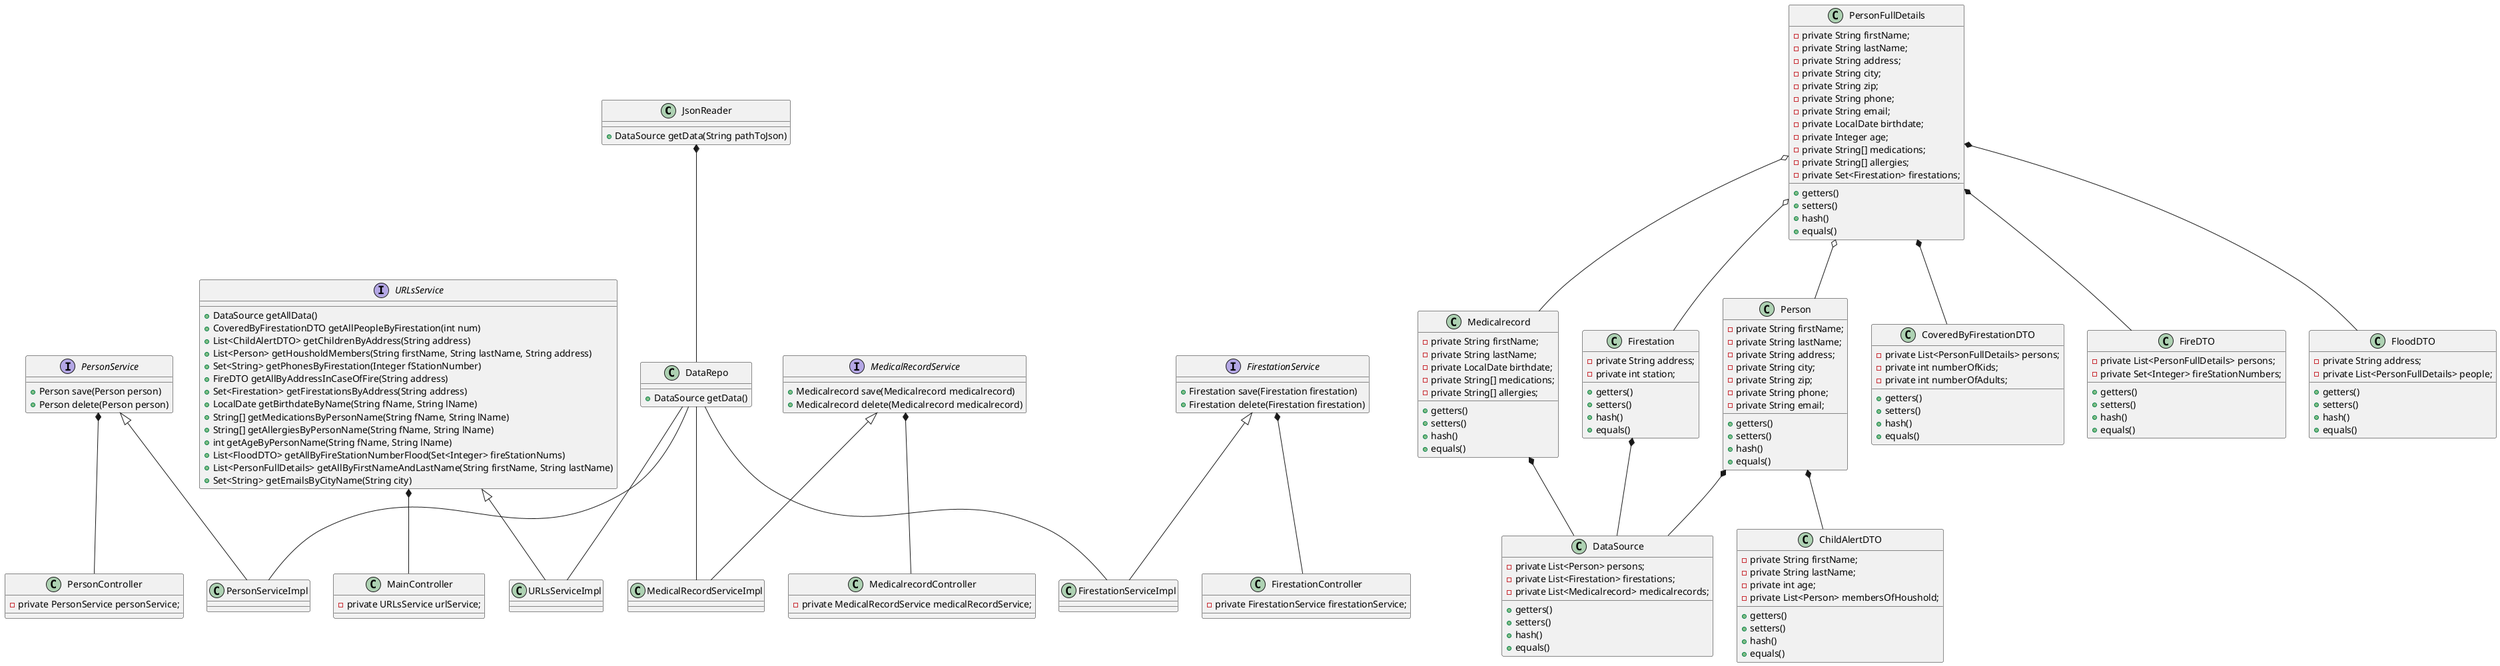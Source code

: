 @startuml
class JsonReader {
  +DataSource getData(String pathToJson)
}

class DataRepo {
  +DataSource getData()
}

JsonReader *-- DataRepo

class PersonServiceImpl 
interface PersonService {
    +Person save(Person person)
    +Person delete(Person person)
}
PersonService <|-- PersonServiceImpl

class URLsServiceImpl 
interface URLsService {
    +DataSource getAllData()
    +CoveredByFirestationDTO getAllPeopleByFirestation(int num)
    +List<ChildAlertDTO> getChildrenByAddress(String address)
    +List<Person> getHousholdMembers(String firstName, String lastName, String address)
    +Set<String> getPhonesByFirestation(Integer fStationNumber)
    +FireDTO getAllByAddressInCaseOfFire(String address)
    +Set<Firestation> getFirestationsByAddress(String address)
    +LocalDate getBirthdateByName(String fName, String lName)
    +String[] getMedicationsByPersonName(String fName, String lName)
    +String[] getAllergiesByPersonName(String fName, String lName)
    +int getAgeByPersonName(String fName, String lName)
    +List<FloodDTO> getAllByFireStationNumberFlood(Set<Integer> fireStationNums)
    +List<PersonFullDetails> getAllByFirstNameAndLastName(String firstName, String lastName)
    +Set<String> getEmailsByCityName(String city)
}
URLsService <|-- URLsServiceImpl

class MedicalRecordServiceImpl 
interface MedicalRecordService {
    +Medicalrecord save(Medicalrecord medicalrecord)
    +Medicalrecord delete(Medicalrecord medicalrecord)
}
MedicalRecordService <|-- MedicalRecordServiceImpl

class FirestationServiceImpl 
interface FirestationService {
    +Firestation save(Firestation firestation)
    +Firestation delete(Firestation firestation)
}
FirestationService <|-- FirestationServiceImpl

DataRepo -- PersonServiceImpl
DataRepo -- URLsServiceImpl
DataRepo -- MedicalRecordServiceImpl
DataRepo -- FirestationServiceImpl

class Person{
    -private String firstName;
    -private String lastName;
    -private String address;
    -private String city;
    -private String zip;
    -private String phone;
    -private String email;
    +getters()
    +setters()
    +hash()
    +equals()
}

class Medicalrecord{
    -private String firstName;
    -private String lastName;
    -private LocalDate birthdate;
    -private String[] medications;
    -private String[] allergies;
    +getters()
    +setters()
    +hash()
    +equals()
}

class Firestation{
    -private String address;
    -private int station;
    +getters()
    +setters()
    +hash()
    +equals()
}

class DataSource{
    -private List<Person> persons;
    -private List<Firestation> firestations;
    -private List<Medicalrecord> medicalrecords;
    +getters()
    +setters()
    +hash()
    +equals()
}

class PersonFullDetails{
    -private String firstName;
    -private String lastName;
    -private String address;
    -private String city;
    -private String zip;
    -private String phone;
    -private String email;
    -private LocalDate birthdate;
    -private Integer age;
    -private String[] medications;
    -private String[] allergies;
    -private Set<Firestation> firestations;
    +getters()
    +setters()
    +hash()
    +equals()
}

PersonFullDetails o-- Person
PersonFullDetails o-- Medicalrecord
PersonFullDetails o-- Firestation

Firestation *-- DataSource
Medicalrecord *-- DataSource
Person *-- DataSource

class ChildAlertDTO{
    -private String firstName;
    -private String lastName;
    -private int age;
    -private List<Person> membersOfHoushold;
    +getters()
    +setters()
    +hash()
    +equals()
}
Person *-- ChildAlertDTO

class CoveredByFirestationDTO {
    -private List<PersonFullDetails> persons;
    -private int numberOfKids;
    -private int numberOfAdults;
    +getters()
    +setters()
    +hash()
    +equals()
}
PersonFullDetails *-- CoveredByFirestationDTO


class FireDTO{
    -private List<PersonFullDetails> persons;
    -private Set<Integer> fireStationNumbers;
    +getters()
    +setters()
    +hash()
    +equals()
}
PersonFullDetails *-- FireDTO

class FloodDTO{
    -private String address;
    -private List<PersonFullDetails> people;
    +getters()
    +setters()
    +hash()
    +equals()
}
PersonFullDetails *-- FloodDTO

class MainController {
    -private URLsService urlService;

}

class PersonController {
    -private PersonService personService;
}

Class MedicalrecordController {
    -private MedicalRecordService medicalRecordService;
}

class FirestationController {
    -private FirestationService firestationService;
}

URLsService *-- MainController
PersonService *-- PersonController
MedicalRecordService *-- MedicalrecordController
FirestationService *-- FirestationController

@enduml